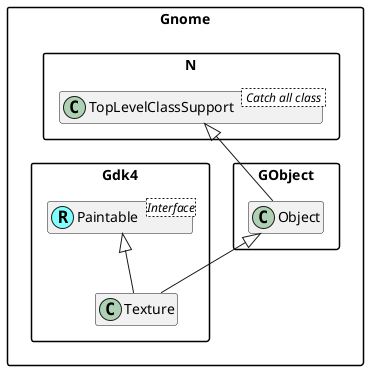  
'```plantuml
@startuml

skinparam packageStyle rectangle
skinparam stereotypeCBackgroundColor #80ffff
set namespaceSeparator ::
hide members

'Class and interface decorations
class Gnome::N::TopLevelClassSupport < Catch all class >

Interface Gnome::Gdk4::Paintable <Interface>
class Gnome::Gdk4::Paintable <<(R,#80ffff)>>

'class Gnome::Gtk3::Buildable <<(R,#80ffff)>>
'Interface Gnome::Gtk3::Buildable <Interface>

'Interface Gnome::GObject::Signal <Interface>
'class Gnome::GObject::Signal <<(R,#80ffff)>>

'class Gnome::Gtk3::Buildable <<(R,#80ffff)>>
'Interface Gnome::Gtk3::Buildable <Interface>

'class Gnome::Gtk3::ColorChooser <<(R,#80ffff)>>
'Interface Gnome::Gtk3::ColorChooser <Interface>

'class Gnome::Gtk3::AppChooser <<(R,#80ffff)>>
'Interface Gnome::Gtk3::AppChooser <Interface>


'Class connections
Gnome::N::TopLevelClassSupport <|-- Gnome::GObject::Object

Gnome::Gdk4::Paintable <|-- Gnome::Gdk4::Texture
Gnome::GObject::Object <|-- Gnome::Gdk4::Texture

'Gnome::GObject::Object <|-- Gnome::GObject::InitialyUnowned
'Gnome::GObject::Signal <|. Gnome::GObject::Object

'Gnome::GObject::InitialyUnowned <|--- Gnome::Gtk3::Widget

'Gnome::Gtk3::Widget <|- Gnome::Gtk3::Container
'Gnome::Gtk3::Widget ..|> Gnome::Gtk3::Buildable

'Gnome::Gtk3::Container <|- Gnome::Gtk3::Bin
'Gnome::Gtk3::Bin <|- Gnome::Gtk3::Window
'Gnome::Gtk3::Window <|-- Gnome::Gtk3::Dialog

'Gnome::Gtk3::Dialog <|-- Gnome::Gtk3::AboutDialog

'Gnome::Gtk3::Dialog <|-- Gnome::Gtk3::ColorChooserDialog
'Gnome::Gtk3::ColorChooser <|- Gnome::Gtk3::ColorChooserDialog

'Gnome::Gtk3::Dialog <|-- Gnome::Gtk3::FileChooserDialog
'Gnome::Gtk3::Dialog <|-- Gnome::Gtk3::MessageDialog

'Gnome::Gtk3::Dialog <|-- Gnome::Gtk3::AppChooserDialog
'Gnome::Gtk3::AppChooser <|.. Gnome::Gtk3::AppChooserDialog

'Gnome::Gtk3::Dialog <|-- Gnome::Gtk3::FontChooserDialog
'Gnome::Gtk3::Dialog <|-- Gnome::Gtk3::RecentChooserDialog

'Some hidden connections
'Gnome::GObject <--[hidden]- Gnome::Gtk3
@enduml
'```
